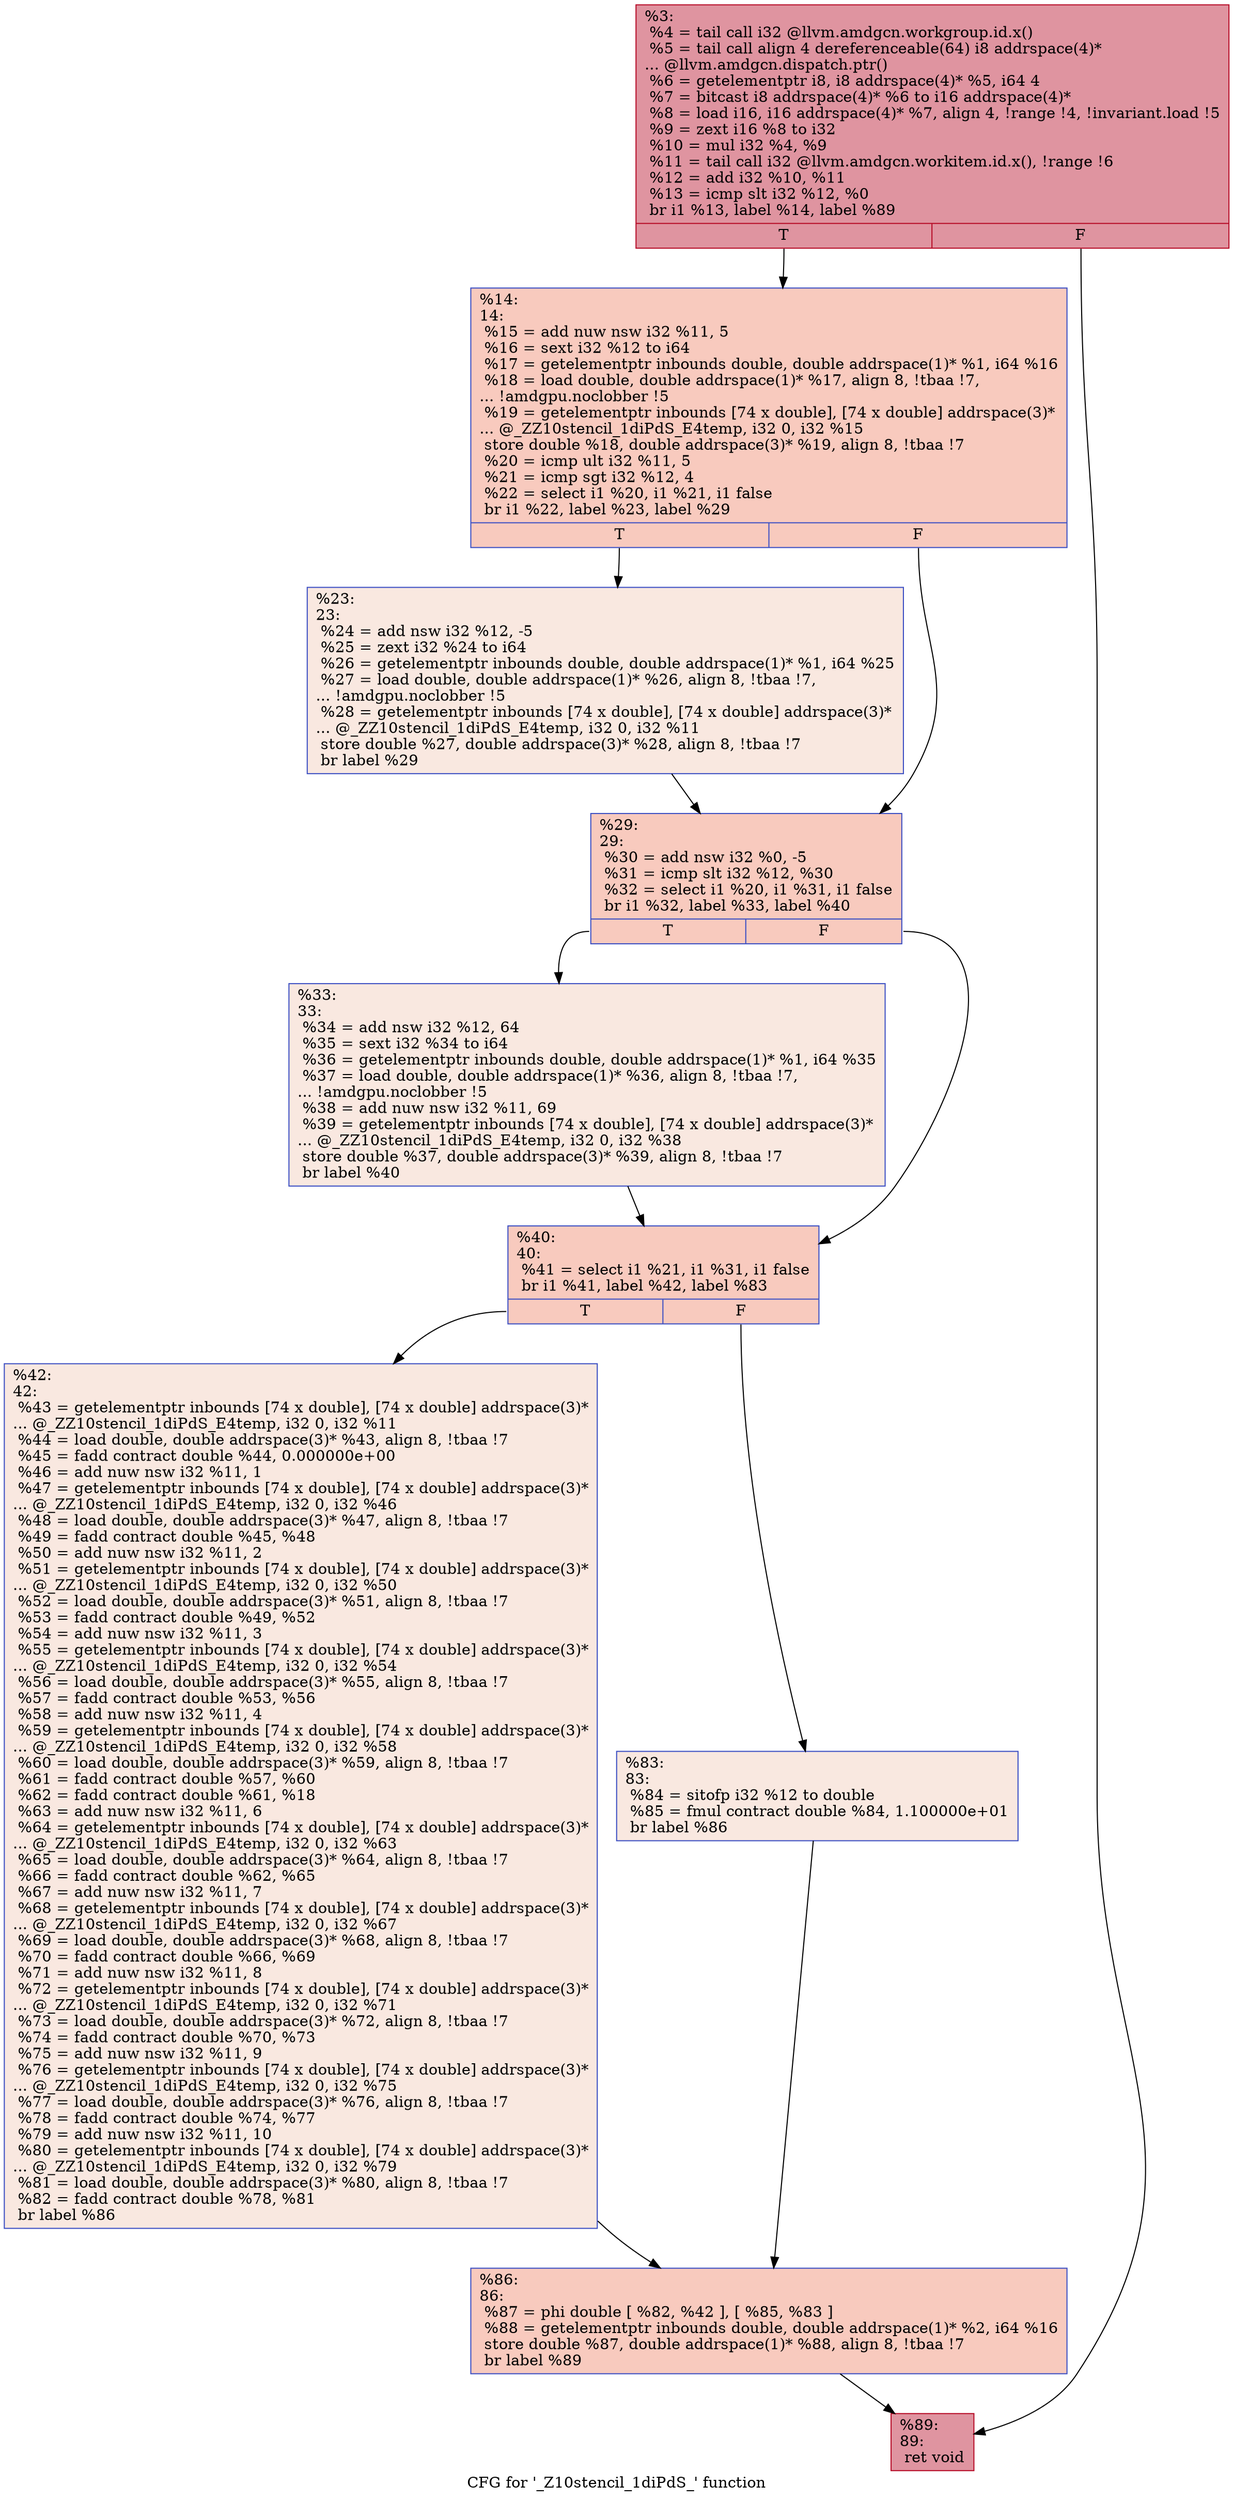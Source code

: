 digraph "CFG for '_Z10stencil_1diPdS_' function" {
	label="CFG for '_Z10stencil_1diPdS_' function";

	Node0x4bbcd40 [shape=record,color="#b70d28ff", style=filled, fillcolor="#b70d2870",label="{%3:\l  %4 = tail call i32 @llvm.amdgcn.workgroup.id.x()\l  %5 = tail call align 4 dereferenceable(64) i8 addrspace(4)*\l... @llvm.amdgcn.dispatch.ptr()\l  %6 = getelementptr i8, i8 addrspace(4)* %5, i64 4\l  %7 = bitcast i8 addrspace(4)* %6 to i16 addrspace(4)*\l  %8 = load i16, i16 addrspace(4)* %7, align 4, !range !4, !invariant.load !5\l  %9 = zext i16 %8 to i32\l  %10 = mul i32 %4, %9\l  %11 = tail call i32 @llvm.amdgcn.workitem.id.x(), !range !6\l  %12 = add i32 %10, %11\l  %13 = icmp slt i32 %12, %0\l  br i1 %13, label %14, label %89\l|{<s0>T|<s1>F}}"];
	Node0x4bbcd40:s0 -> Node0x4bbec40;
	Node0x4bbcd40:s1 -> Node0x4bbecd0;
	Node0x4bbec40 [shape=record,color="#3d50c3ff", style=filled, fillcolor="#ef886b70",label="{%14:\l14:                                               \l  %15 = add nuw nsw i32 %11, 5\l  %16 = sext i32 %12 to i64\l  %17 = getelementptr inbounds double, double addrspace(1)* %1, i64 %16\l  %18 = load double, double addrspace(1)* %17, align 8, !tbaa !7,\l... !amdgpu.noclobber !5\l  %19 = getelementptr inbounds [74 x double], [74 x double] addrspace(3)*\l... @_ZZ10stencil_1diPdS_E4temp, i32 0, i32 %15\l  store double %18, double addrspace(3)* %19, align 8, !tbaa !7\l  %20 = icmp ult i32 %11, 5\l  %21 = icmp sgt i32 %12, 4\l  %22 = select i1 %20, i1 %21, i1 false\l  br i1 %22, label %23, label %29\l|{<s0>T|<s1>F}}"];
	Node0x4bbec40:s0 -> Node0x4bc0230;
	Node0x4bbec40:s1 -> Node0x4bc02c0;
	Node0x4bc0230 [shape=record,color="#3d50c3ff", style=filled, fillcolor="#f1ccb870",label="{%23:\l23:                                               \l  %24 = add nsw i32 %12, -5\l  %25 = zext i32 %24 to i64\l  %26 = getelementptr inbounds double, double addrspace(1)* %1, i64 %25\l  %27 = load double, double addrspace(1)* %26, align 8, !tbaa !7,\l... !amdgpu.noclobber !5\l  %28 = getelementptr inbounds [74 x double], [74 x double] addrspace(3)*\l... @_ZZ10stencil_1diPdS_E4temp, i32 0, i32 %11\l  store double %27, double addrspace(3)* %28, align 8, !tbaa !7\l  br label %29\l}"];
	Node0x4bc0230 -> Node0x4bc02c0;
	Node0x4bc02c0 [shape=record,color="#3d50c3ff", style=filled, fillcolor="#ef886b70",label="{%29:\l29:                                               \l  %30 = add nsw i32 %0, -5\l  %31 = icmp slt i32 %12, %30\l  %32 = select i1 %20, i1 %31, i1 false\l  br i1 %32, label %33, label %40\l|{<s0>T|<s1>F}}"];
	Node0x4bc02c0:s0 -> Node0x4bbef10;
	Node0x4bc02c0:s1 -> Node0x4bbef60;
	Node0x4bbef10 [shape=record,color="#3d50c3ff", style=filled, fillcolor="#f1ccb870",label="{%33:\l33:                                               \l  %34 = add nsw i32 %12, 64\l  %35 = sext i32 %34 to i64\l  %36 = getelementptr inbounds double, double addrspace(1)* %1, i64 %35\l  %37 = load double, double addrspace(1)* %36, align 8, !tbaa !7,\l... !amdgpu.noclobber !5\l  %38 = add nuw nsw i32 %11, 69\l  %39 = getelementptr inbounds [74 x double], [74 x double] addrspace(3)*\l... @_ZZ10stencil_1diPdS_E4temp, i32 0, i32 %38\l  store double %37, double addrspace(3)* %39, align 8, !tbaa !7\l  br label %40\l}"];
	Node0x4bbef10 -> Node0x4bbef60;
	Node0x4bbef60 [shape=record,color="#3d50c3ff", style=filled, fillcolor="#ef886b70",label="{%40:\l40:                                               \l  %41 = select i1 %21, i1 %31, i1 false\l  br i1 %41, label %42, label %83\l|{<s0>T|<s1>F}}"];
	Node0x4bbef60:s0 -> Node0x4bc1240;
	Node0x4bbef60:s1 -> Node0x4bc1290;
	Node0x4bc1240 [shape=record,color="#3d50c3ff", style=filled, fillcolor="#f1ccb870",label="{%42:\l42:                                               \l  %43 = getelementptr inbounds [74 x double], [74 x double] addrspace(3)*\l... @_ZZ10stencil_1diPdS_E4temp, i32 0, i32 %11\l  %44 = load double, double addrspace(3)* %43, align 8, !tbaa !7\l  %45 = fadd contract double %44, 0.000000e+00\l  %46 = add nuw nsw i32 %11, 1\l  %47 = getelementptr inbounds [74 x double], [74 x double] addrspace(3)*\l... @_ZZ10stencil_1diPdS_E4temp, i32 0, i32 %46\l  %48 = load double, double addrspace(3)* %47, align 8, !tbaa !7\l  %49 = fadd contract double %45, %48\l  %50 = add nuw nsw i32 %11, 2\l  %51 = getelementptr inbounds [74 x double], [74 x double] addrspace(3)*\l... @_ZZ10stencil_1diPdS_E4temp, i32 0, i32 %50\l  %52 = load double, double addrspace(3)* %51, align 8, !tbaa !7\l  %53 = fadd contract double %49, %52\l  %54 = add nuw nsw i32 %11, 3\l  %55 = getelementptr inbounds [74 x double], [74 x double] addrspace(3)*\l... @_ZZ10stencil_1diPdS_E4temp, i32 0, i32 %54\l  %56 = load double, double addrspace(3)* %55, align 8, !tbaa !7\l  %57 = fadd contract double %53, %56\l  %58 = add nuw nsw i32 %11, 4\l  %59 = getelementptr inbounds [74 x double], [74 x double] addrspace(3)*\l... @_ZZ10stencil_1diPdS_E4temp, i32 0, i32 %58\l  %60 = load double, double addrspace(3)* %59, align 8, !tbaa !7\l  %61 = fadd contract double %57, %60\l  %62 = fadd contract double %61, %18\l  %63 = add nuw nsw i32 %11, 6\l  %64 = getelementptr inbounds [74 x double], [74 x double] addrspace(3)*\l... @_ZZ10stencil_1diPdS_E4temp, i32 0, i32 %63\l  %65 = load double, double addrspace(3)* %64, align 8, !tbaa !7\l  %66 = fadd contract double %62, %65\l  %67 = add nuw nsw i32 %11, 7\l  %68 = getelementptr inbounds [74 x double], [74 x double] addrspace(3)*\l... @_ZZ10stencil_1diPdS_E4temp, i32 0, i32 %67\l  %69 = load double, double addrspace(3)* %68, align 8, !tbaa !7\l  %70 = fadd contract double %66, %69\l  %71 = add nuw nsw i32 %11, 8\l  %72 = getelementptr inbounds [74 x double], [74 x double] addrspace(3)*\l... @_ZZ10stencil_1diPdS_E4temp, i32 0, i32 %71\l  %73 = load double, double addrspace(3)* %72, align 8, !tbaa !7\l  %74 = fadd contract double %70, %73\l  %75 = add nuw nsw i32 %11, 9\l  %76 = getelementptr inbounds [74 x double], [74 x double] addrspace(3)*\l... @_ZZ10stencil_1diPdS_E4temp, i32 0, i32 %75\l  %77 = load double, double addrspace(3)* %76, align 8, !tbaa !7\l  %78 = fadd contract double %74, %77\l  %79 = add nuw nsw i32 %11, 10\l  %80 = getelementptr inbounds [74 x double], [74 x double] addrspace(3)*\l... @_ZZ10stencil_1diPdS_E4temp, i32 0, i32 %79\l  %81 = load double, double addrspace(3)* %80, align 8, !tbaa !7\l  %82 = fadd contract double %78, %81\l  br label %86\l}"];
	Node0x4bc1240 -> Node0x4bc38a0;
	Node0x4bc1290 [shape=record,color="#3d50c3ff", style=filled, fillcolor="#f1ccb870",label="{%83:\l83:                                               \l  %84 = sitofp i32 %12 to double\l  %85 = fmul contract double %84, 1.100000e+01\l  br label %86\l}"];
	Node0x4bc1290 -> Node0x4bc38a0;
	Node0x4bc38a0 [shape=record,color="#3d50c3ff", style=filled, fillcolor="#ef886b70",label="{%86:\l86:                                               \l  %87 = phi double [ %82, %42 ], [ %85, %83 ]\l  %88 = getelementptr inbounds double, double addrspace(1)* %2, i64 %16\l  store double %87, double addrspace(1)* %88, align 8, !tbaa !7\l  br label %89\l}"];
	Node0x4bc38a0 -> Node0x4bbecd0;
	Node0x4bbecd0 [shape=record,color="#b70d28ff", style=filled, fillcolor="#b70d2870",label="{%89:\l89:                                               \l  ret void\l}"];
}
